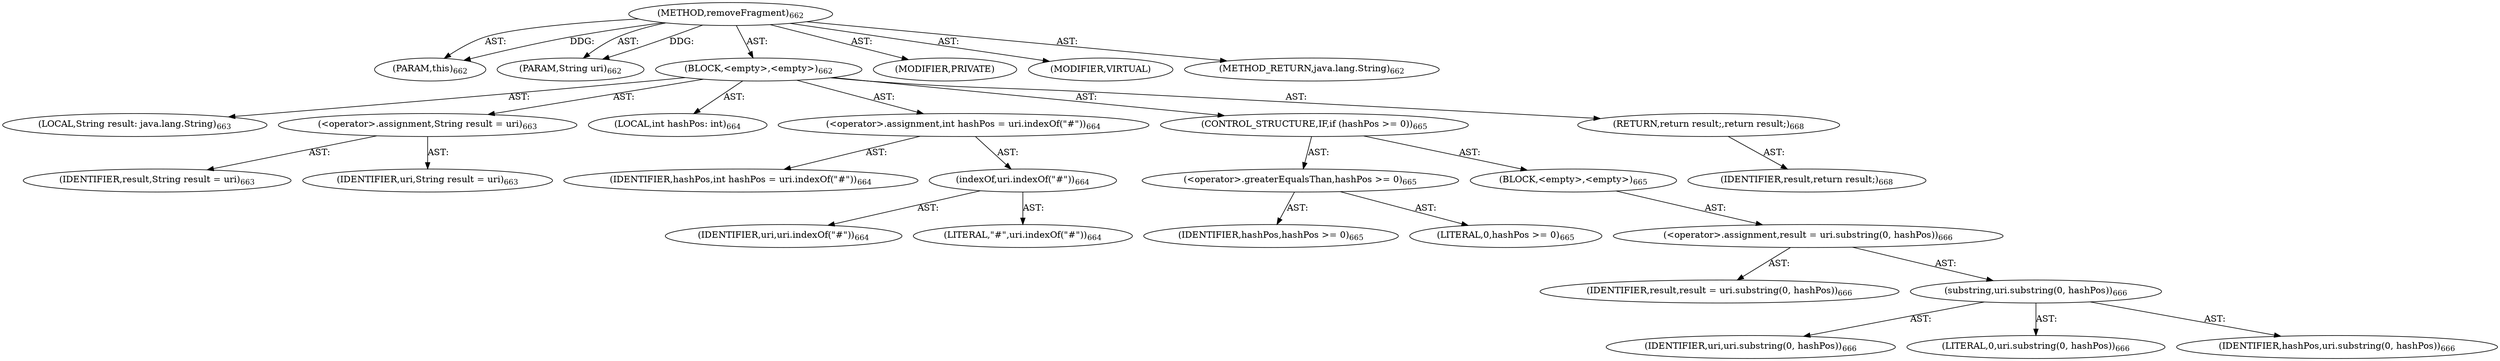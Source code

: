 digraph "removeFragment" {  
"111669149716" [label = <(METHOD,removeFragment)<SUB>662</SUB>> ]
"115964117038" [label = <(PARAM,this)<SUB>662</SUB>> ]
"115964117039" [label = <(PARAM,String uri)<SUB>662</SUB>> ]
"25769803837" [label = <(BLOCK,&lt;empty&gt;,&lt;empty&gt;)<SUB>662</SUB>> ]
"94489280540" [label = <(LOCAL,String result: java.lang.String)<SUB>663</SUB>> ]
"30064771341" [label = <(&lt;operator&gt;.assignment,String result = uri)<SUB>663</SUB>> ]
"68719477008" [label = <(IDENTIFIER,result,String result = uri)<SUB>663</SUB>> ]
"68719477009" [label = <(IDENTIFIER,uri,String result = uri)<SUB>663</SUB>> ]
"94489280541" [label = <(LOCAL,int hashPos: int)<SUB>664</SUB>> ]
"30064771342" [label = <(&lt;operator&gt;.assignment,int hashPos = uri.indexOf(&quot;#&quot;))<SUB>664</SUB>> ]
"68719477010" [label = <(IDENTIFIER,hashPos,int hashPos = uri.indexOf(&quot;#&quot;))<SUB>664</SUB>> ]
"30064771343" [label = <(indexOf,uri.indexOf(&quot;#&quot;))<SUB>664</SUB>> ]
"68719477011" [label = <(IDENTIFIER,uri,uri.indexOf(&quot;#&quot;))<SUB>664</SUB>> ]
"90194313259" [label = <(LITERAL,&quot;#&quot;,uri.indexOf(&quot;#&quot;))<SUB>664</SUB>> ]
"47244640292" [label = <(CONTROL_STRUCTURE,IF,if (hashPos &gt;= 0))<SUB>665</SUB>> ]
"30064771344" [label = <(&lt;operator&gt;.greaterEqualsThan,hashPos &gt;= 0)<SUB>665</SUB>> ]
"68719477012" [label = <(IDENTIFIER,hashPos,hashPos &gt;= 0)<SUB>665</SUB>> ]
"90194313260" [label = <(LITERAL,0,hashPos &gt;= 0)<SUB>665</SUB>> ]
"25769803838" [label = <(BLOCK,&lt;empty&gt;,&lt;empty&gt;)<SUB>665</SUB>> ]
"30064771345" [label = <(&lt;operator&gt;.assignment,result = uri.substring(0, hashPos))<SUB>666</SUB>> ]
"68719477013" [label = <(IDENTIFIER,result,result = uri.substring(0, hashPos))<SUB>666</SUB>> ]
"30064771346" [label = <(substring,uri.substring(0, hashPos))<SUB>666</SUB>> ]
"68719477014" [label = <(IDENTIFIER,uri,uri.substring(0, hashPos))<SUB>666</SUB>> ]
"90194313261" [label = <(LITERAL,0,uri.substring(0, hashPos))<SUB>666</SUB>> ]
"68719477015" [label = <(IDENTIFIER,hashPos,uri.substring(0, hashPos))<SUB>666</SUB>> ]
"146028888078" [label = <(RETURN,return result;,return result;)<SUB>668</SUB>> ]
"68719477016" [label = <(IDENTIFIER,result,return result;)<SUB>668</SUB>> ]
"133143986226" [label = <(MODIFIER,PRIVATE)> ]
"133143986227" [label = <(MODIFIER,VIRTUAL)> ]
"128849018900" [label = <(METHOD_RETURN,java.lang.String)<SUB>662</SUB>> ]
  "111669149716" -> "115964117038"  [ label = "AST: "] 
  "111669149716" -> "115964117039"  [ label = "AST: "] 
  "111669149716" -> "25769803837"  [ label = "AST: "] 
  "111669149716" -> "133143986226"  [ label = "AST: "] 
  "111669149716" -> "133143986227"  [ label = "AST: "] 
  "111669149716" -> "128849018900"  [ label = "AST: "] 
  "25769803837" -> "94489280540"  [ label = "AST: "] 
  "25769803837" -> "30064771341"  [ label = "AST: "] 
  "25769803837" -> "94489280541"  [ label = "AST: "] 
  "25769803837" -> "30064771342"  [ label = "AST: "] 
  "25769803837" -> "47244640292"  [ label = "AST: "] 
  "25769803837" -> "146028888078"  [ label = "AST: "] 
  "30064771341" -> "68719477008"  [ label = "AST: "] 
  "30064771341" -> "68719477009"  [ label = "AST: "] 
  "30064771342" -> "68719477010"  [ label = "AST: "] 
  "30064771342" -> "30064771343"  [ label = "AST: "] 
  "30064771343" -> "68719477011"  [ label = "AST: "] 
  "30064771343" -> "90194313259"  [ label = "AST: "] 
  "47244640292" -> "30064771344"  [ label = "AST: "] 
  "47244640292" -> "25769803838"  [ label = "AST: "] 
  "30064771344" -> "68719477012"  [ label = "AST: "] 
  "30064771344" -> "90194313260"  [ label = "AST: "] 
  "25769803838" -> "30064771345"  [ label = "AST: "] 
  "30064771345" -> "68719477013"  [ label = "AST: "] 
  "30064771345" -> "30064771346"  [ label = "AST: "] 
  "30064771346" -> "68719477014"  [ label = "AST: "] 
  "30064771346" -> "90194313261"  [ label = "AST: "] 
  "30064771346" -> "68719477015"  [ label = "AST: "] 
  "146028888078" -> "68719477016"  [ label = "AST: "] 
  "111669149716" -> "115964117038"  [ label = "DDG: "] 
  "111669149716" -> "115964117039"  [ label = "DDG: "] 
}
